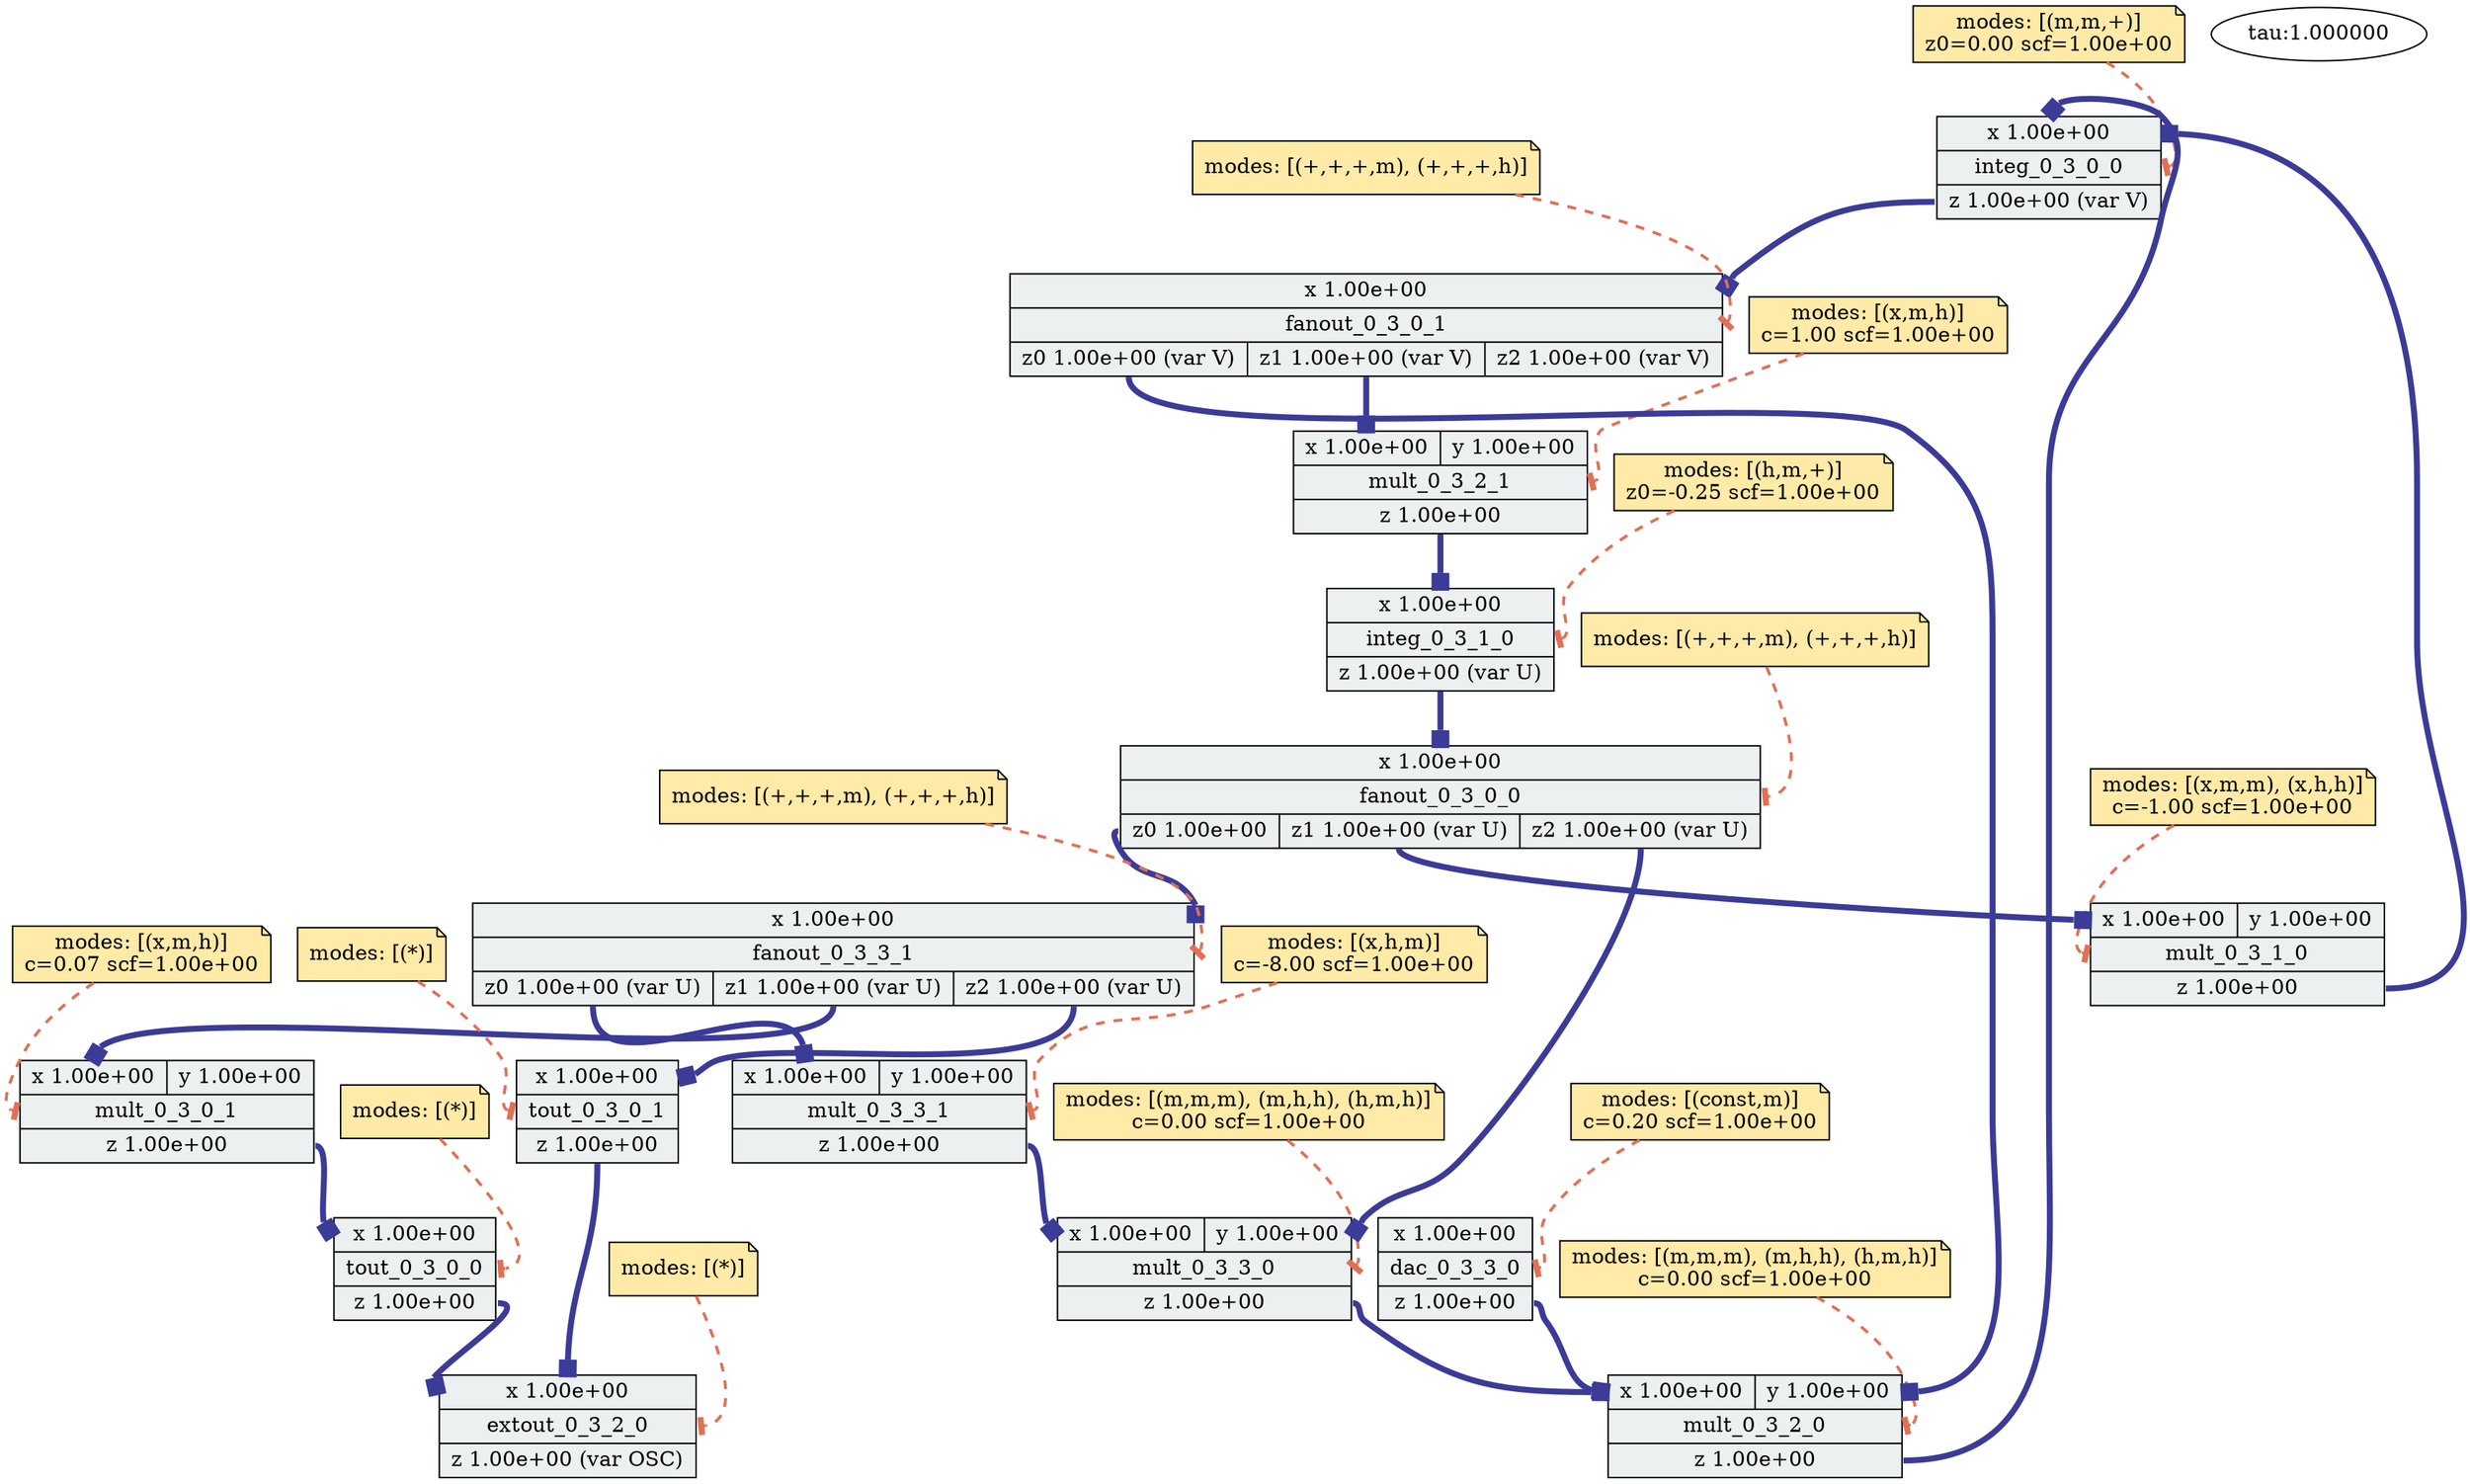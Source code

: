 digraph "adp-viz" {
	graph [overlap=false splines=true]
	shape=record
	integ_0_3_0_0 [label="{{<x> x
 1.00e+00} |<block> integ_0_3_0_0| {<z> z
 1.00e+00
 (var V)}}" fillcolor="#ecf0f1" shape=record style=filled]
	"integ_0_3_0_0-config" [label="\modes: [(m,m,+)]
z0=0.00 scf=1.00e+00" fillcolor="#ffeaa7" shape=note style=filled]
	"integ_0_3_0_0-config" -> integ_0_3_0_0:block [arrowhead=tee arrowtail=normal color="#e17055" penwidth=2 style=dashed]
	shape=record
	integ_0_3_1_0 [label="{{<x> x
 1.00e+00} |<block> integ_0_3_1_0| {<z> z
 1.00e+00
 (var U)}}" fillcolor="#ecf0f1" shape=record style=filled]
	"integ_0_3_1_0-config" [label="\modes: [(h,m,+)]
z0=-0.25 scf=1.00e+00" fillcolor="#ffeaa7" shape=note style=filled]
	"integ_0_3_1_0-config" -> integ_0_3_1_0:block [arrowhead=tee arrowtail=normal color="#e17055" penwidth=2 style=dashed]
	shape=record
	mult_0_3_1_0 [label="{{<x> x
 1.00e+00|<y> y
 1.00e+00} |<block> mult_0_3_1_0| {<z> z
 1.00e+00}}" fillcolor="#ecf0f1" shape=record style=filled]
	"mult_0_3_1_0-config" [label="\modes: [(x,m,m), (x,h,h)]
c=-1.00 scf=1.00e+00" fillcolor="#ffeaa7" shape=note style=filled]
	"mult_0_3_1_0-config" -> mult_0_3_1_0:block [arrowhead=tee arrowtail=normal color="#e17055" penwidth=2 style=dashed]
	shape=record
	mult_0_3_2_0 [label="{{<x> x
 1.00e+00|<y> y
 1.00e+00} |<block> mult_0_3_2_0| {<z> z
 1.00e+00}}" fillcolor="#ecf0f1" shape=record style=filled]
	"mult_0_3_2_0-config" [label="\modes: [(m,m,m), (m,h,h), (h,m,h)]
c=0.00 scf=1.00e+00" fillcolor="#ffeaa7" shape=note style=filled]
	"mult_0_3_2_0-config" -> mult_0_3_2_0:block [arrowhead=tee arrowtail=normal color="#e17055" penwidth=2 style=dashed]
	shape=record
	mult_0_3_3_0 [label="{{<x> x
 1.00e+00|<y> y
 1.00e+00} |<block> mult_0_3_3_0| {<z> z
 1.00e+00}}" fillcolor="#ecf0f1" shape=record style=filled]
	"mult_0_3_3_0-config" [label="\modes: [(m,m,m), (m,h,h), (h,m,h)]
c=0.00 scf=1.00e+00" fillcolor="#ffeaa7" shape=note style=filled]
	"mult_0_3_3_0-config" -> mult_0_3_3_0:block [arrowhead=tee arrowtail=normal color="#e17055" penwidth=2 style=dashed]
	shape=record
	mult_0_3_3_1 [label="{{<x> x
 1.00e+00|<y> y
 1.00e+00} |<block> mult_0_3_3_1| {<z> z
 1.00e+00}}" fillcolor="#ecf0f1" shape=record style=filled]
	"mult_0_3_3_1-config" [label="\modes: [(x,h,m)]
c=-8.00 scf=1.00e+00" fillcolor="#ffeaa7" shape=note style=filled]
	"mult_0_3_3_1-config" -> mult_0_3_3_1:block [arrowhead=tee arrowtail=normal color="#e17055" penwidth=2 style=dashed]
	shape=record
	mult_0_3_2_1 [label="{{<x> x
 1.00e+00|<y> y
 1.00e+00} |<block> mult_0_3_2_1| {<z> z
 1.00e+00}}" fillcolor="#ecf0f1" shape=record style=filled]
	"mult_0_3_2_1-config" [label="\modes: [(x,m,h)]
c=1.00 scf=1.00e+00" fillcolor="#ffeaa7" shape=note style=filled]
	"mult_0_3_2_1-config" -> mult_0_3_2_1:block [arrowhead=tee arrowtail=normal color="#e17055" penwidth=2 style=dashed]
	shape=record
	mult_0_3_0_1 [label="{{<x> x
 1.00e+00|<y> y
 1.00e+00} |<block> mult_0_3_0_1| {<z> z
 1.00e+00}}" fillcolor="#ecf0f1" shape=record style=filled]
	"mult_0_3_0_1-config" [label="\modes: [(x,m,h)]
c=0.07 scf=1.00e+00" fillcolor="#ffeaa7" shape=note style=filled]
	"mult_0_3_0_1-config" -> mult_0_3_0_1:block [arrowhead=tee arrowtail=normal color="#e17055" penwidth=2 style=dashed]
	shape=record
	dac_0_3_3_0 [label="{{<x> x
 1.00e+00} |<block> dac_0_3_3_0| {<z> z
 1.00e+00}}" fillcolor="#ecf0f1" shape=record style=filled]
	"dac_0_3_3_0-config" [label="\modes: [(const,m)]
c=0.20 scf=1.00e+00" fillcolor="#ffeaa7" shape=note style=filled]
	"dac_0_3_3_0-config" -> dac_0_3_3_0:block [arrowhead=tee arrowtail=normal color="#e17055" penwidth=2 style=dashed]
	shape=record
	extout_0_3_2_0 [label="{{<x> x
 1.00e+00} |<block> extout_0_3_2_0| {<z> z
 1.00e+00
 (var OSC)}}" fillcolor="#ecf0f1" shape=record style=filled]
	"extout_0_3_2_0-config" [label="\modes: [(*)]" fillcolor="#ffeaa7" shape=note style=filled]
	"extout_0_3_2_0-config" -> extout_0_3_2_0:block [arrowhead=tee arrowtail=normal color="#e17055" penwidth=2 style=dashed]
	shape=record
	fanout_0_3_0_1 [label="{{<x> x
 1.00e+00} |<block> fanout_0_3_0_1| {<z0> z0
 1.00e+00
 (var V)|<z1> z1
 1.00e+00
 (var V)|<z2> z2
 1.00e+00
 (var V)}}" fillcolor="#ecf0f1" shape=record style=filled]
	"fanout_0_3_0_1-config" [label="\modes: [(+,+,+,m), (+,+,+,h)]" fillcolor="#ffeaa7" shape=note style=filled]
	"fanout_0_3_0_1-config" -> fanout_0_3_0_1:block [arrowhead=tee arrowtail=normal color="#e17055" penwidth=2 style=dashed]
	shape=record
	fanout_0_3_0_0 [label="{{<x> x
 1.00e+00} |<block> fanout_0_3_0_0| {<z0> z0
 1.00e+00|<z1> z1
 1.00e+00
 (var U)|<z2> z2
 1.00e+00
 (var U)}}" fillcolor="#ecf0f1" shape=record style=filled]
	"fanout_0_3_0_0-config" [label="\modes: [(+,+,+,m), (+,+,+,h)]" fillcolor="#ffeaa7" shape=note style=filled]
	"fanout_0_3_0_0-config" -> fanout_0_3_0_0:block [arrowhead=tee arrowtail=normal color="#e17055" penwidth=2 style=dashed]
	shape=record
	fanout_0_3_3_1 [label="{{<x> x
 1.00e+00} |<block> fanout_0_3_3_1| {<z0> z0
 1.00e+00
 (var U)|<z1> z1
 1.00e+00
 (var U)|<z2> z2
 1.00e+00
 (var U)}}" fillcolor="#ecf0f1" shape=record style=filled]
	"fanout_0_3_3_1-config" [label="\modes: [(+,+,+,m), (+,+,+,h)]" fillcolor="#ffeaa7" shape=note style=filled]
	"fanout_0_3_3_1-config" -> fanout_0_3_3_1:block [arrowhead=tee arrowtail=normal color="#e17055" penwidth=2 style=dashed]
	shape=record
	tout_0_3_0_0 [label="{{<x> x
 1.00e+00} |<block> tout_0_3_0_0| {<z> z
 1.00e+00}}" fillcolor="#ecf0f1" shape=record style=filled]
	"tout_0_3_0_0-config" [label="\modes: [(*)]" fillcolor="#ffeaa7" shape=note style=filled]
	"tout_0_3_0_0-config" -> tout_0_3_0_0:block [arrowhead=tee arrowtail=normal color="#e17055" penwidth=2 style=dashed]
	shape=record
	tout_0_3_0_1 [label="{{<x> x
 1.00e+00} |<block> tout_0_3_0_1| {<z> z
 1.00e+00}}" fillcolor="#ecf0f1" shape=record style=filled]
	"tout_0_3_0_1-config" [label="\modes: [(*)]" fillcolor="#ffeaa7" shape=note style=filled]
	"tout_0_3_0_1-config" -> tout_0_3_0_1:block [arrowhead=tee arrowtail=normal color="#e17055" penwidth=2 style=dashed]
	mult_0_3_3_1:z -> mult_0_3_3_0:x [arrowhead=box arrowtail=normal color="#3B3B98" penwidth=4]
	mult_0_3_1_0:z -> integ_0_3_0_0:x [arrowhead=box arrowtail=normal color="#3B3B98" penwidth=4]
	mult_0_3_2_0:z -> integ_0_3_0_0:x [arrowhead=box arrowtail=normal color="#3B3B98" penwidth=4]
	dac_0_3_3_0:z -> mult_0_3_2_0:x [arrowhead=box arrowtail=normal color="#3B3B98" penwidth=4]
	mult_0_3_3_0:z -> mult_0_3_2_0:x [arrowhead=box arrowtail=normal color="#3B3B98" penwidth=4]
	mult_0_3_2_1:z -> integ_0_3_1_0:x [arrowhead=box arrowtail=normal color="#3B3B98" penwidth=4]
	mult_0_3_0_1:z -> tout_0_3_0_0:x [arrowhead=box arrowtail=normal color="#3B3B98" penwidth=4]
	tout_0_3_0_0:z -> extout_0_3_2_0:x [arrowhead=box arrowtail=normal color="#3B3B98" penwidth=4]
	fanout_0_3_0_0:z0 -> fanout_0_3_3_1:x [arrowhead=box arrowtail=normal color="#3B3B98" penwidth=4]
	integ_0_3_0_0:z -> fanout_0_3_0_1:x [arrowhead=box arrowtail=normal color="#3B3B98" penwidth=4]
	integ_0_3_1_0:z -> fanout_0_3_0_0:x [arrowhead=box arrowtail=normal color="#3B3B98" penwidth=4]
	fanout_0_3_0_0:z1 -> mult_0_3_1_0:x [arrowhead=box arrowtail=normal color="#3B3B98" penwidth=4]
	fanout_0_3_0_0:z2 -> mult_0_3_3_0:y [arrowhead=box arrowtail=normal color="#3B3B98" penwidth=4]
	fanout_0_3_3_1:z0 -> mult_0_3_3_1:x [arrowhead=box arrowtail=normal color="#3B3B98" penwidth=4]
	fanout_0_3_3_1:z1 -> mult_0_3_0_1:x [arrowhead=box arrowtail=normal color="#3B3B98" penwidth=4]
	fanout_0_3_3_1:z2 -> tout_0_3_0_1:x [arrowhead=box arrowtail=normal color="#3B3B98" penwidth=4]
	tout_0_3_0_1:z -> extout_0_3_2_0:x [arrowhead=box arrowtail=normal color="#3B3B98" penwidth=4]
	fanout_0_3_0_1:z0 -> mult_0_3_2_0:y [arrowhead=box arrowtail=normal color="#3B3B98" penwidth=4]
	fanout_0_3_0_1:z1 -> mult_0_3_2_1:x [arrowhead=box arrowtail=normal color="#3B3B98" penwidth=4]
	time_const [label="tau:1.000000"]
}
